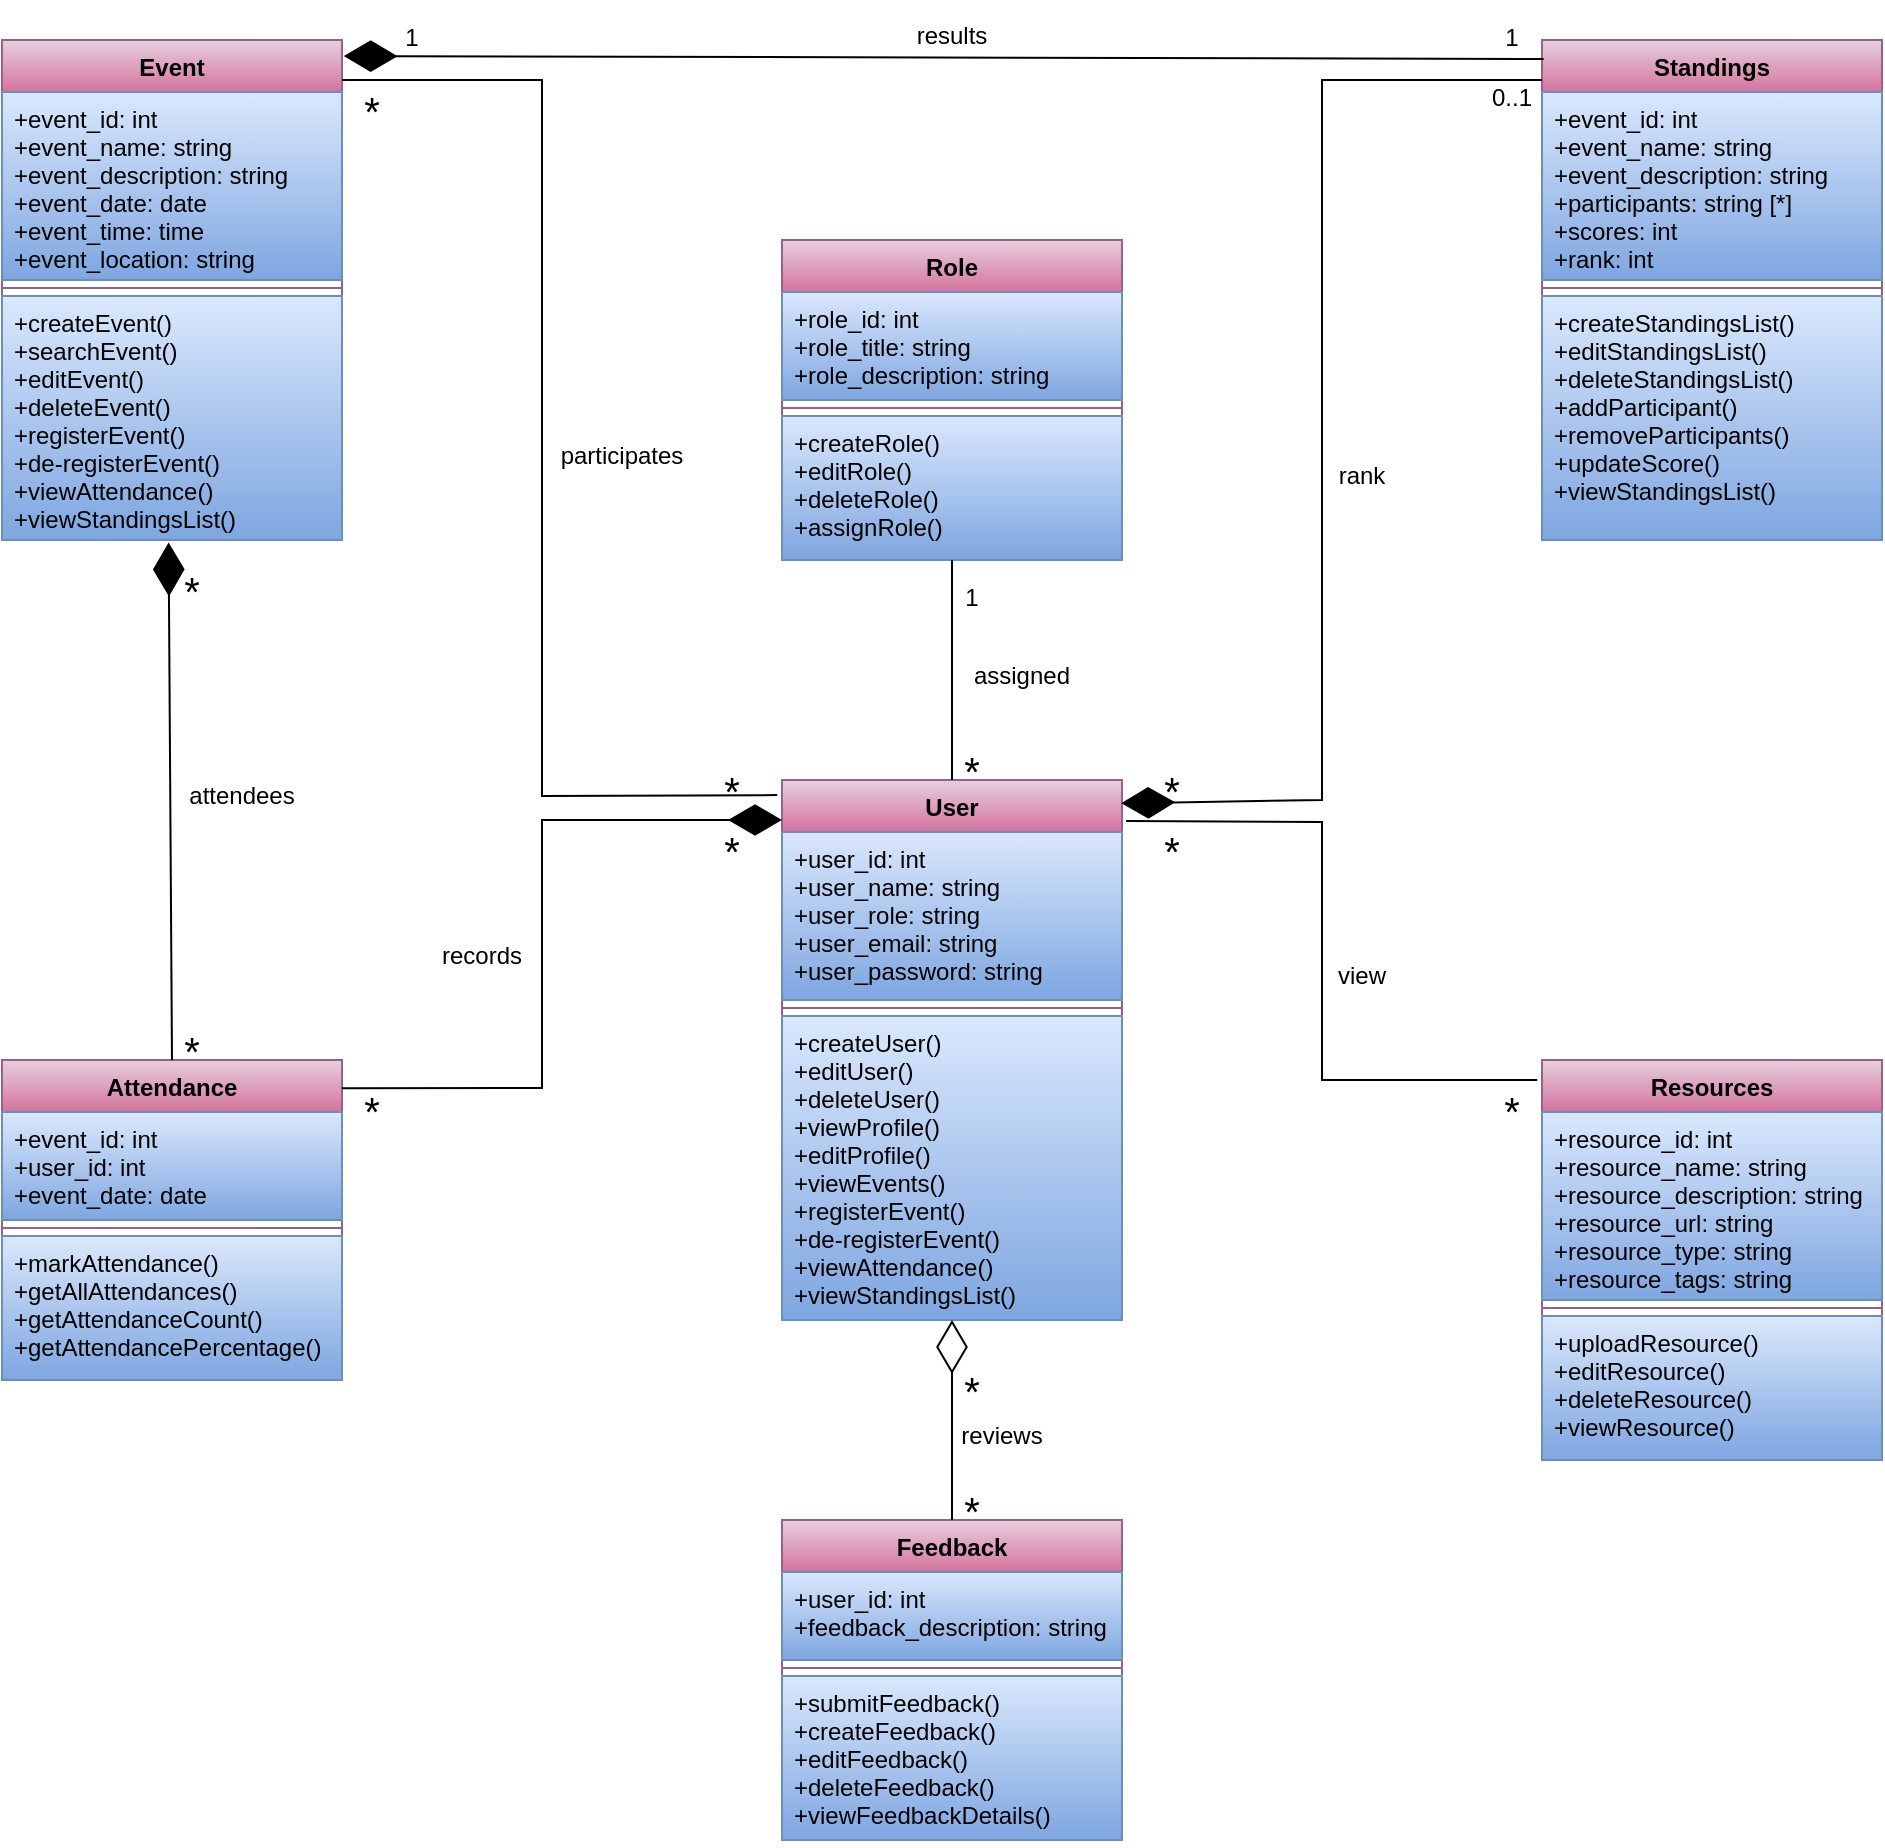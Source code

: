 <mxfile version="20.3.0" type="device"><diagram id="XL08xsfGC_VAIxM5vrXV" name="Page-1"><mxGraphModel dx="1888" dy="1741" grid="1" gridSize="10" guides="1" tooltips="1" connect="1" arrows="1" fold="1" page="1" pageScale="1" pageWidth="850" pageHeight="1100" math="0" shadow="0"><root><mxCell id="0"/><mxCell id="1" parent="0"/><mxCell id="sVsdmZSAXvLP-iZlqam1-5" value="User" style="swimlane;fontStyle=1;align=center;verticalAlign=top;childLayout=stackLayout;horizontal=1;startSize=26;horizontalStack=0;resizeParent=1;resizeParentMax=0;resizeLast=0;collapsible=1;marginBottom=0;fillColor=#e6d0de;strokeColor=#996185;gradientColor=#d5739d;" parent="1" vertex="1"><mxGeometry x="360" y="150" width="170" height="270" as="geometry"/></mxCell><mxCell id="sVsdmZSAXvLP-iZlqam1-6" value="+user_id: int&#10;+user_name: string&#10;+user_role: string&#10;+user_email: string&#10;+user_password: string" style="text;strokeColor=#6c8ebf;fillColor=#dae8fc;align=left;verticalAlign=top;spacingLeft=4;spacingRight=4;overflow=hidden;rotatable=0;points=[[0,0.5],[1,0.5]];portConstraint=eastwest;gradientColor=#7ea6e0;" parent="sVsdmZSAXvLP-iZlqam1-5" vertex="1"><mxGeometry y="26" width="170" height="84" as="geometry"/></mxCell><mxCell id="sVsdmZSAXvLP-iZlqam1-7" value="" style="line;strokeWidth=1;fillColor=none;align=left;verticalAlign=middle;spacingTop=-1;spacingLeft=3;spacingRight=3;rotatable=0;labelPosition=right;points=[];portConstraint=eastwest;strokeColor=inherit;" parent="sVsdmZSAXvLP-iZlqam1-5" vertex="1"><mxGeometry y="110" width="170" height="8" as="geometry"/></mxCell><mxCell id="sVsdmZSAXvLP-iZlqam1-8" value="+createUser()&#10;+editUser()&#10;+deleteUser()&#10;+viewProfile()&#10;+editProfile()&#10;+viewEvents()&#10;+registerEvent()&#10;+de-registerEvent()&#10;+viewAttendance()&#10;+viewStandingsList()" style="text;strokeColor=#6c8ebf;fillColor=#dae8fc;align=left;verticalAlign=top;spacingLeft=4;spacingRight=4;overflow=hidden;rotatable=0;points=[[0,0.5],[1,0.5]];portConstraint=eastwest;gradientColor=#7ea6e0;" parent="sVsdmZSAXvLP-iZlqam1-5" vertex="1"><mxGeometry y="118" width="170" height="152" as="geometry"/></mxCell><mxCell id="sVsdmZSAXvLP-iZlqam1-9" value="Event" style="swimlane;fontStyle=1;align=center;verticalAlign=top;childLayout=stackLayout;horizontal=1;startSize=26;horizontalStack=0;resizeParent=1;resizeParentMax=0;resizeLast=0;collapsible=1;marginBottom=0;fillColor=#e6d0de;strokeColor=#996185;gradientColor=#d5739d;" parent="1" vertex="1"><mxGeometry x="-30" y="-220" width="170" height="250" as="geometry"/></mxCell><mxCell id="sVsdmZSAXvLP-iZlqam1-10" value="+event_id: int&#10;+event_name: string&#10;+event_description: string&#10;+event_date: date&#10;+event_time: time&#10;+event_location: string" style="text;strokeColor=#6c8ebf;fillColor=#dae8fc;align=left;verticalAlign=top;spacingLeft=4;spacingRight=4;overflow=hidden;rotatable=0;points=[[0,0.5],[1,0.5]];portConstraint=eastwest;gradientColor=#7ea6e0;" parent="sVsdmZSAXvLP-iZlqam1-9" vertex="1"><mxGeometry y="26" width="170" height="94" as="geometry"/></mxCell><mxCell id="sVsdmZSAXvLP-iZlqam1-11" value="" style="line;strokeWidth=1;fillColor=none;align=left;verticalAlign=middle;spacingTop=-1;spacingLeft=3;spacingRight=3;rotatable=0;labelPosition=right;points=[];portConstraint=eastwest;strokeColor=inherit;" parent="sVsdmZSAXvLP-iZlqam1-9" vertex="1"><mxGeometry y="120" width="170" height="8" as="geometry"/></mxCell><mxCell id="sVsdmZSAXvLP-iZlqam1-12" value="+createEvent()&#10;+searchEvent()&#10;+editEvent()&#10;+deleteEvent()&#10;+registerEvent()&#10;+de-registerEvent()&#10;+viewAttendance()&#10;+viewStandingsList()" style="text;strokeColor=#6c8ebf;fillColor=#dae8fc;align=left;verticalAlign=top;spacingLeft=4;spacingRight=4;overflow=hidden;rotatable=0;points=[[0,0.5],[1,0.5]];portConstraint=eastwest;gradientColor=#7ea6e0;" parent="sVsdmZSAXvLP-iZlqam1-9" vertex="1"><mxGeometry y="128" width="170" height="122" as="geometry"/></mxCell><mxCell id="sVsdmZSAXvLP-iZlqam1-13" value="Attendance" style="swimlane;fontStyle=1;align=center;verticalAlign=top;childLayout=stackLayout;horizontal=1;startSize=26;horizontalStack=0;resizeParent=1;resizeParentMax=0;resizeLast=0;collapsible=1;marginBottom=0;fillColor=#e6d0de;strokeColor=#996185;gradientColor=#d5739d;" parent="1" vertex="1"><mxGeometry x="-30" y="290" width="170" height="160" as="geometry"/></mxCell><mxCell id="sVsdmZSAXvLP-iZlqam1-14" value="+event_id: int&#10;+user_id: int&#10;+event_date: date" style="text;strokeColor=#6c8ebf;fillColor=#dae8fc;align=left;verticalAlign=top;spacingLeft=4;spacingRight=4;overflow=hidden;rotatable=0;points=[[0,0.5],[1,0.5]];portConstraint=eastwest;gradientColor=#7ea6e0;" parent="sVsdmZSAXvLP-iZlqam1-13" vertex="1"><mxGeometry y="26" width="170" height="54" as="geometry"/></mxCell><mxCell id="sVsdmZSAXvLP-iZlqam1-15" value="" style="line;strokeWidth=1;fillColor=none;align=left;verticalAlign=middle;spacingTop=-1;spacingLeft=3;spacingRight=3;rotatable=0;labelPosition=right;points=[];portConstraint=eastwest;strokeColor=inherit;" parent="sVsdmZSAXvLP-iZlqam1-13" vertex="1"><mxGeometry y="80" width="170" height="8" as="geometry"/></mxCell><mxCell id="sVsdmZSAXvLP-iZlqam1-16" value="+markAttendance()&#10;+getAllAttendances()&#10;+getAttendanceCount()&#10;+getAttendancePercentage()" style="text;strokeColor=#6c8ebf;fillColor=#dae8fc;align=left;verticalAlign=top;spacingLeft=4;spacingRight=4;overflow=hidden;rotatable=0;points=[[0,0.5],[1,0.5]];portConstraint=eastwest;gradientColor=#7ea6e0;" parent="sVsdmZSAXvLP-iZlqam1-13" vertex="1"><mxGeometry y="88" width="170" height="72" as="geometry"/></mxCell><mxCell id="sVsdmZSAXvLP-iZlqam1-17" value="Resources" style="swimlane;fontStyle=1;align=center;verticalAlign=top;childLayout=stackLayout;horizontal=1;startSize=26;horizontalStack=0;resizeParent=1;resizeParentMax=0;resizeLast=0;collapsible=1;marginBottom=0;fillColor=#e6d0de;strokeColor=#996185;gradientColor=#d5739d;" parent="1" vertex="1"><mxGeometry x="740" y="290" width="170" height="200" as="geometry"/></mxCell><mxCell id="sVsdmZSAXvLP-iZlqam1-18" value="+resource_id: int&#10;+resource_name: string&#10;+resource_description: string&#10;+resource_url: string&#10;+resource_type: string&#10;+resource_tags: string" style="text;strokeColor=#6c8ebf;fillColor=#dae8fc;align=left;verticalAlign=top;spacingLeft=4;spacingRight=4;overflow=hidden;rotatable=0;points=[[0,0.5],[1,0.5]];portConstraint=eastwest;gradientColor=#7ea6e0;" parent="sVsdmZSAXvLP-iZlqam1-17" vertex="1"><mxGeometry y="26" width="170" height="94" as="geometry"/></mxCell><mxCell id="sVsdmZSAXvLP-iZlqam1-19" value="" style="line;strokeWidth=1;fillColor=none;align=left;verticalAlign=middle;spacingTop=-1;spacingLeft=3;spacingRight=3;rotatable=0;labelPosition=right;points=[];portConstraint=eastwest;strokeColor=inherit;" parent="sVsdmZSAXvLP-iZlqam1-17" vertex="1"><mxGeometry y="120" width="170" height="8" as="geometry"/></mxCell><mxCell id="sVsdmZSAXvLP-iZlqam1-20" value="+uploadResource()&#10;+editResource()&#10;+deleteResource()&#10;+viewResource()" style="text;strokeColor=#6c8ebf;fillColor=#dae8fc;align=left;verticalAlign=top;spacingLeft=4;spacingRight=4;overflow=hidden;rotatable=0;points=[[0,0.5],[1,0.5]];portConstraint=eastwest;gradientColor=#7ea6e0;" parent="sVsdmZSAXvLP-iZlqam1-17" vertex="1"><mxGeometry y="128" width="170" height="72" as="geometry"/></mxCell><mxCell id="sVsdmZSAXvLP-iZlqam1-21" value="Standings" style="swimlane;fontStyle=1;align=center;verticalAlign=top;childLayout=stackLayout;horizontal=1;startSize=26;horizontalStack=0;resizeParent=1;resizeParentMax=0;resizeLast=0;collapsible=1;marginBottom=0;fillColor=#e6d0de;strokeColor=#996185;gradientColor=#d5739d;" parent="1" vertex="1"><mxGeometry x="740" y="-220" width="170" height="250" as="geometry"/></mxCell><mxCell id="sVsdmZSAXvLP-iZlqam1-22" value="+event_id: int&#10;+event_name: string&#10;+event_description: string&#10;+participants: string [*] &#10;+scores: int&#10;+rank: int" style="text;strokeColor=#6c8ebf;fillColor=#dae8fc;align=left;verticalAlign=top;spacingLeft=4;spacingRight=4;overflow=hidden;rotatable=0;points=[[0,0.5],[1,0.5]];portConstraint=eastwest;gradientColor=#7ea6e0;" parent="sVsdmZSAXvLP-iZlqam1-21" vertex="1"><mxGeometry y="26" width="170" height="94" as="geometry"/></mxCell><mxCell id="sVsdmZSAXvLP-iZlqam1-23" value="" style="line;strokeWidth=1;fillColor=none;align=left;verticalAlign=middle;spacingTop=-1;spacingLeft=3;spacingRight=3;rotatable=0;labelPosition=right;points=[];portConstraint=eastwest;strokeColor=inherit;" parent="sVsdmZSAXvLP-iZlqam1-21" vertex="1"><mxGeometry y="120" width="170" height="8" as="geometry"/></mxCell><mxCell id="sVsdmZSAXvLP-iZlqam1-24" value="+createStandingsList()&#10;+editStandingsList()&#10;+deleteStandingsList()&#10;+addParticipant()&#10;+removeParticipants()&#10;+updateScore()&#10;+viewStandingsList()" style="text;strokeColor=#6c8ebf;fillColor=#dae8fc;align=left;verticalAlign=top;spacingLeft=4;spacingRight=4;overflow=hidden;rotatable=0;points=[[0,0.5],[1,0.5]];portConstraint=eastwest;gradientColor=#7ea6e0;" parent="sVsdmZSAXvLP-iZlqam1-21" vertex="1"><mxGeometry y="128" width="170" height="122" as="geometry"/></mxCell><mxCell id="sVsdmZSAXvLP-iZlqam1-25" value="Feedback" style="swimlane;fontStyle=1;align=center;verticalAlign=top;childLayout=stackLayout;horizontal=1;startSize=26;horizontalStack=0;resizeParent=1;resizeParentMax=0;resizeLast=0;collapsible=1;marginBottom=0;fillColor=#e6d0de;strokeColor=#996185;gradientColor=#d5739d;" parent="1" vertex="1"><mxGeometry x="360" y="520" width="170" height="160" as="geometry"/></mxCell><mxCell id="sVsdmZSAXvLP-iZlqam1-26" value="+user_id: int&#10;+feedback_description: string" style="text;strokeColor=#6c8ebf;fillColor=#dae8fc;align=left;verticalAlign=top;spacingLeft=4;spacingRight=4;overflow=hidden;rotatable=0;points=[[0,0.5],[1,0.5]];portConstraint=eastwest;gradientColor=#7ea6e0;" parent="sVsdmZSAXvLP-iZlqam1-25" vertex="1"><mxGeometry y="26" width="170" height="44" as="geometry"/></mxCell><mxCell id="sVsdmZSAXvLP-iZlqam1-27" value="" style="line;strokeWidth=1;fillColor=none;align=left;verticalAlign=middle;spacingTop=-1;spacingLeft=3;spacingRight=3;rotatable=0;labelPosition=right;points=[];portConstraint=eastwest;strokeColor=inherit;" parent="sVsdmZSAXvLP-iZlqam1-25" vertex="1"><mxGeometry y="70" width="170" height="8" as="geometry"/></mxCell><mxCell id="sVsdmZSAXvLP-iZlqam1-28" value="+submitFeedback()&#10;+createFeedback()&#10;+editFeedback()&#10;+deleteFeedback()&#10;+viewFeedbackDetails()" style="text;strokeColor=#6c8ebf;fillColor=#dae8fc;align=left;verticalAlign=top;spacingLeft=4;spacingRight=4;overflow=hidden;rotatable=0;points=[[0,0.5],[1,0.5]];portConstraint=eastwest;gradientColor=#7ea6e0;" parent="sVsdmZSAXvLP-iZlqam1-25" vertex="1"><mxGeometry y="78" width="170" height="82" as="geometry"/></mxCell><mxCell id="sVsdmZSAXvLP-iZlqam1-29" value="Role" style="swimlane;fontStyle=1;align=center;verticalAlign=top;childLayout=stackLayout;horizontal=1;startSize=26;horizontalStack=0;resizeParent=1;resizeParentMax=0;resizeLast=0;collapsible=1;marginBottom=0;fillColor=#e6d0de;strokeColor=#996185;gradientColor=#d5739d;" parent="1" vertex="1"><mxGeometry x="360" y="-120" width="170" height="160" as="geometry"/></mxCell><mxCell id="sVsdmZSAXvLP-iZlqam1-30" value="+role_id: int&#10;+role_title: string&#10;+role_description: string" style="text;strokeColor=#6c8ebf;fillColor=#dae8fc;align=left;verticalAlign=top;spacingLeft=4;spacingRight=4;overflow=hidden;rotatable=0;points=[[0,0.5],[1,0.5]];portConstraint=eastwest;gradientColor=#7ea6e0;" parent="sVsdmZSAXvLP-iZlqam1-29" vertex="1"><mxGeometry y="26" width="170" height="54" as="geometry"/></mxCell><mxCell id="sVsdmZSAXvLP-iZlqam1-31" value="" style="line;strokeWidth=1;fillColor=none;align=left;verticalAlign=middle;spacingTop=-1;spacingLeft=3;spacingRight=3;rotatable=0;labelPosition=right;points=[];portConstraint=eastwest;strokeColor=inherit;" parent="sVsdmZSAXvLP-iZlqam1-29" vertex="1"><mxGeometry y="80" width="170" height="8" as="geometry"/></mxCell><mxCell id="sVsdmZSAXvLP-iZlqam1-32" value="+createRole()&#10;+editRole()&#10;+deleteRole()&#10;+assignRole()" style="text;strokeColor=#6c8ebf;fillColor=#dae8fc;align=left;verticalAlign=top;spacingLeft=4;spacingRight=4;overflow=hidden;rotatable=0;points=[[0,0.5],[1,0.5]];portConstraint=eastwest;gradientColor=#7ea6e0;" parent="sVsdmZSAXvLP-iZlqam1-29" vertex="1"><mxGeometry y="88" width="170" height="72" as="geometry"/></mxCell><mxCell id="SaP076cdi0vkJOhUIabf-9" value="" style="endArrow=diamondThin;endFill=1;endSize=24;html=1;rounded=0;entryX=1.005;entryY=0.032;entryDx=0;entryDy=0;entryPerimeter=0;exitX=0.005;exitY=0.038;exitDx=0;exitDy=0;exitPerimeter=0;" parent="1" source="sVsdmZSAXvLP-iZlqam1-21" target="sVsdmZSAXvLP-iZlqam1-9" edge="1"><mxGeometry width="160" relative="1" as="geometry"><mxPoint x="270" y="-240" as="sourcePoint"/><mxPoint x="430" y="-240" as="targetPoint"/></mxGeometry></mxCell><mxCell id="SaP076cdi0vkJOhUIabf-10" value="" style="endArrow=diamondThin;endFill=1;endSize=24;html=1;rounded=0;exitX=0.5;exitY=0;exitDx=0;exitDy=0;entryX=0.49;entryY=1.01;entryDx=0;entryDy=0;entryPerimeter=0;" parent="1" source="sVsdmZSAXvLP-iZlqam1-13" target="sVsdmZSAXvLP-iZlqam1-12" edge="1"><mxGeometry width="160" relative="1" as="geometry"><mxPoint x="400" y="90" as="sourcePoint"/><mxPoint x="50" y="30" as="targetPoint"/></mxGeometry></mxCell><mxCell id="SaP076cdi0vkJOhUIabf-11" value="" style="endArrow=diamondThin;endFill=1;endSize=24;html=1;rounded=0;entryX=0.998;entryY=0.043;entryDx=0;entryDy=0;entryPerimeter=0;" parent="1" target="sVsdmZSAXvLP-iZlqam1-5" edge="1"><mxGeometry width="160" relative="1" as="geometry"><mxPoint x="740" y="-200" as="sourcePoint"/><mxPoint x="770" y="120" as="targetPoint"/><Array as="points"><mxPoint x="630" y="-200"/><mxPoint x="630" y="160"/></Array></mxGeometry></mxCell><mxCell id="SaP076cdi0vkJOhUIabf-15" value="" style="endArrow=diamondThin;endFill=0;endSize=24;html=1;rounded=0;exitX=0.5;exitY=0;exitDx=0;exitDy=0;" parent="1" source="sVsdmZSAXvLP-iZlqam1-25" target="sVsdmZSAXvLP-iZlqam1-8" edge="1"><mxGeometry width="160" relative="1" as="geometry"><mxPoint x="360" y="290" as="sourcePoint"/><mxPoint x="520" y="290" as="targetPoint"/></mxGeometry></mxCell><mxCell id="SaP076cdi0vkJOhUIabf-19" value="" style="endArrow=none;html=1;rounded=0;exitX=1.012;exitY=0.076;exitDx=0;exitDy=0;exitPerimeter=0;entryX=-0.014;entryY=0.05;entryDx=0;entryDy=0;entryPerimeter=0;" parent="1" source="sVsdmZSAXvLP-iZlqam1-5" target="sVsdmZSAXvLP-iZlqam1-17" edge="1"><mxGeometry width="50" height="50" relative="1" as="geometry"><mxPoint x="410" y="310" as="sourcePoint"/><mxPoint x="640" y="290" as="targetPoint"/><Array as="points"><mxPoint x="630" y="171"/><mxPoint x="630" y="300"/></Array></mxGeometry></mxCell><mxCell id="SaP076cdi0vkJOhUIabf-21" value="" style="endArrow=none;html=1;rounded=0;entryX=0.5;entryY=1;entryDx=0;entryDy=0;exitX=0.5;exitY=0;exitDx=0;exitDy=0;" parent="1" source="sVsdmZSAXvLP-iZlqam1-5" target="sVsdmZSAXvLP-iZlqam1-29" edge="1"><mxGeometry width="50" height="50" relative="1" as="geometry"><mxPoint x="410" y="110" as="sourcePoint"/><mxPoint x="460" y="60" as="targetPoint"/></mxGeometry></mxCell><mxCell id="SaP076cdi0vkJOhUIabf-22" value="" style="endArrow=none;html=1;rounded=0;exitX=1;exitY=0.08;exitDx=0;exitDy=0;exitPerimeter=0;entryX=-0.014;entryY=0.028;entryDx=0;entryDy=0;entryPerimeter=0;" parent="1" source="sVsdmZSAXvLP-iZlqam1-9" target="sVsdmZSAXvLP-iZlqam1-5" edge="1"><mxGeometry width="50" height="50" relative="1" as="geometry"><mxPoint x="410" y="110" as="sourcePoint"/><mxPoint x="350" y="140" as="targetPoint"/><Array as="points"><mxPoint x="240" y="-200"/><mxPoint x="240" y="158"/></Array></mxGeometry></mxCell><mxCell id="90qwJ54aqSCw-u_Mze5y-1" value="" style="endArrow=diamondThin;endFill=1;endSize=24;html=1;rounded=0;exitX=1;exitY=0.088;exitDx=0;exitDy=0;exitPerimeter=0;" parent="1" source="sVsdmZSAXvLP-iZlqam1-13" edge="1"><mxGeometry width="160" relative="1" as="geometry"><mxPoint x="370" y="80" as="sourcePoint"/><mxPoint x="360" y="170" as="targetPoint"/><Array as="points"><mxPoint x="240" y="304"/><mxPoint x="240" y="170"/></Array></mxGeometry></mxCell><mxCell id="90qwJ54aqSCw-u_Mze5y-2" value="&lt;font style=&quot;font-size: 20px;&quot;&gt;*&lt;/font&gt;" style="text;html=1;strokeColor=none;fillColor=none;align=center;verticalAlign=middle;whiteSpace=wrap;rounded=0;" parent="1" vertex="1"><mxGeometry x="425" y="130" width="60" height="30" as="geometry"/></mxCell><mxCell id="90qwJ54aqSCw-u_Mze5y-3" value="&lt;font style=&quot;font-size: 12px;&quot;&gt;assigned&lt;/font&gt;" style="text;html=1;strokeColor=none;fillColor=none;align=center;verticalAlign=middle;whiteSpace=wrap;rounded=0;fontSize=22;" parent="1" vertex="1"><mxGeometry x="450" y="80" width="60" height="30" as="geometry"/></mxCell><mxCell id="90qwJ54aqSCw-u_Mze5y-4" value="&lt;font style=&quot;font-size: 12px;&quot;&gt;reviews&lt;/font&gt;" style="text;html=1;strokeColor=none;fillColor=none;align=center;verticalAlign=middle;whiteSpace=wrap;rounded=0;fontSize=22;" parent="1" vertex="1"><mxGeometry x="440" y="460" width="60" height="30" as="geometry"/></mxCell><mxCell id="90qwJ54aqSCw-u_Mze5y-5" value="&lt;font style=&quot;font-size: 12px;&quot;&gt;view&lt;/font&gt;" style="text;html=1;strokeColor=none;fillColor=none;align=center;verticalAlign=middle;whiteSpace=wrap;rounded=0;fontSize=22;" parent="1" vertex="1"><mxGeometry x="620" y="230" width="60" height="30" as="geometry"/></mxCell><mxCell id="90qwJ54aqSCw-u_Mze5y-6" value="&lt;font style=&quot;font-size: 12px;&quot;&gt;participates&lt;/font&gt;" style="text;html=1;strokeColor=none;fillColor=none;align=center;verticalAlign=middle;whiteSpace=wrap;rounded=0;fontSize=22;" parent="1" vertex="1"><mxGeometry x="250" y="-30" width="60" height="30" as="geometry"/></mxCell><mxCell id="90qwJ54aqSCw-u_Mze5y-7" value="&lt;font style=&quot;font-size: 12px;&quot;&gt;results&lt;/font&gt;" style="text;html=1;strokeColor=none;fillColor=none;align=center;verticalAlign=middle;whiteSpace=wrap;rounded=0;fontSize=22;" parent="1" vertex="1"><mxGeometry x="415" y="-240" width="60" height="30" as="geometry"/></mxCell><mxCell id="90qwJ54aqSCw-u_Mze5y-8" value="&lt;font style=&quot;font-size: 12px;&quot;&gt;attendees&lt;/font&gt;" style="text;html=1;strokeColor=none;fillColor=none;align=center;verticalAlign=middle;whiteSpace=wrap;rounded=0;fontSize=22;" parent="1" vertex="1"><mxGeometry x="50" y="140" width="80" height="30" as="geometry"/></mxCell><mxCell id="90qwJ54aqSCw-u_Mze5y-9" value="&lt;font style=&quot;font-size: 12px;&quot;&gt;records&lt;/font&gt;" style="text;html=1;strokeColor=none;fillColor=none;align=center;verticalAlign=middle;whiteSpace=wrap;rounded=0;fontSize=22;" parent="1" vertex="1"><mxGeometry x="180" y="220" width="60" height="30" as="geometry"/></mxCell><mxCell id="90qwJ54aqSCw-u_Mze5y-10" value="&lt;font style=&quot;font-size: 12px;&quot;&gt;rank&lt;/font&gt;" style="text;html=1;strokeColor=none;fillColor=none;align=center;verticalAlign=middle;whiteSpace=wrap;rounded=0;fontSize=22;" parent="1" vertex="1"><mxGeometry x="620" y="-20" width="60" height="30" as="geometry"/></mxCell><mxCell id="90qwJ54aqSCw-u_Mze5y-11" value="&lt;font style=&quot;font-size: 20px;&quot;&gt;*&lt;/font&gt;" style="text;html=1;strokeColor=none;fillColor=none;align=center;verticalAlign=middle;whiteSpace=wrap;rounded=0;" parent="1" vertex="1"><mxGeometry x="50" y="270" width="30" height="30" as="geometry"/></mxCell><mxCell id="90qwJ54aqSCw-u_Mze5y-15" value="&lt;font style=&quot;font-size: 20px;&quot;&gt;*&lt;/font&gt;" style="text;html=1;strokeColor=none;fillColor=none;align=center;verticalAlign=middle;whiteSpace=wrap;rounded=0;" parent="1" vertex="1"><mxGeometry x="710" y="300" width="30" height="30" as="geometry"/></mxCell><mxCell id="90qwJ54aqSCw-u_Mze5y-17" value="&lt;font style=&quot;font-size: 20px;&quot;&gt;*&lt;/font&gt;" style="text;html=1;strokeColor=none;fillColor=none;align=center;verticalAlign=middle;whiteSpace=wrap;rounded=0;" parent="1" vertex="1"><mxGeometry x="540" y="170" width="30" height="30" as="geometry"/></mxCell><mxCell id="90qwJ54aqSCw-u_Mze5y-18" value="&lt;font style=&quot;font-size: 20px;&quot;&gt;*&lt;/font&gt;" style="text;html=1;strokeColor=none;fillColor=none;align=center;verticalAlign=middle;whiteSpace=wrap;rounded=0;" parent="1" vertex="1"><mxGeometry x="140" y="300" width="30" height="30" as="geometry"/></mxCell><mxCell id="90qwJ54aqSCw-u_Mze5y-19" value="&lt;font style=&quot;font-size: 20px;&quot;&gt;*&lt;/font&gt;" style="text;html=1;strokeColor=none;fillColor=none;align=center;verticalAlign=middle;whiteSpace=wrap;rounded=0;" parent="1" vertex="1"><mxGeometry x="320" y="170" width="30" height="30" as="geometry"/></mxCell><mxCell id="90qwJ54aqSCw-u_Mze5y-20" value="&lt;font style=&quot;font-size: 20px;&quot;&gt;*&lt;/font&gt;" style="text;html=1;strokeColor=none;fillColor=none;align=center;verticalAlign=middle;whiteSpace=wrap;rounded=0;" parent="1" vertex="1"><mxGeometry x="140" y="-200" width="30" height="30" as="geometry"/></mxCell><mxCell id="90qwJ54aqSCw-u_Mze5y-21" value="&lt;font style=&quot;font-size: 20px;&quot;&gt;*&lt;/font&gt;" style="text;html=1;strokeColor=none;fillColor=none;align=center;verticalAlign=middle;whiteSpace=wrap;rounded=0;" parent="1" vertex="1"><mxGeometry x="320" y="140" width="30" height="30" as="geometry"/></mxCell><mxCell id="90qwJ54aqSCw-u_Mze5y-22" value="&lt;font style=&quot;font-size: 20px;&quot;&gt;*&lt;/font&gt;" style="text;html=1;strokeColor=none;fillColor=none;align=center;verticalAlign=middle;whiteSpace=wrap;rounded=0;" parent="1" vertex="1"><mxGeometry x="50" y="40" width="30" height="30" as="geometry"/></mxCell><mxCell id="90qwJ54aqSCw-u_Mze5y-24" value="&lt;font style=&quot;font-size: 12px;&quot;&gt;1&lt;/font&gt;" style="text;html=1;strokeColor=none;fillColor=none;align=center;verticalAlign=middle;whiteSpace=wrap;rounded=0;fontSize=20;" parent="1" vertex="1"><mxGeometry x="440" y="40" width="30" height="30" as="geometry"/></mxCell><mxCell id="90qwJ54aqSCw-u_Mze5y-25" value="&lt;font style=&quot;font-size: 20px;&quot;&gt;*&lt;/font&gt;" style="text;html=1;strokeColor=none;fillColor=none;align=center;verticalAlign=middle;whiteSpace=wrap;rounded=0;" parent="1" vertex="1"><mxGeometry x="440" y="500" width="30" height="30" as="geometry"/></mxCell><mxCell id="90qwJ54aqSCw-u_Mze5y-28" value="&lt;font style=&quot;font-size: 20px;&quot;&gt;*&lt;/font&gt;" style="text;html=1;strokeColor=none;fillColor=none;align=center;verticalAlign=middle;whiteSpace=wrap;rounded=0;" parent="1" vertex="1"><mxGeometry x="440" y="440" width="30" height="30" as="geometry"/></mxCell><mxCell id="90qwJ54aqSCw-u_Mze5y-29" value="&lt;font style=&quot;font-size: 12px;&quot;&gt;1&lt;/font&gt;" style="text;html=1;strokeColor=none;fillColor=none;align=center;verticalAlign=middle;whiteSpace=wrap;rounded=0;fontSize=20;" parent="1" vertex="1"><mxGeometry x="160" y="-240" width="30" height="30" as="geometry"/></mxCell><mxCell id="90qwJ54aqSCw-u_Mze5y-30" value="&lt;font style=&quot;font-size: 12px;&quot;&gt;1&lt;/font&gt;" style="text;html=1;strokeColor=none;fillColor=none;align=center;verticalAlign=middle;whiteSpace=wrap;rounded=0;fontSize=20;" parent="1" vertex="1"><mxGeometry x="710" y="-240" width="30" height="30" as="geometry"/></mxCell><mxCell id="90qwJ54aqSCw-u_Mze5y-32" value="&lt;font style=&quot;font-size: 20px;&quot;&gt;*&lt;/font&gt;" style="text;html=1;strokeColor=none;fillColor=none;align=center;verticalAlign=middle;whiteSpace=wrap;rounded=0;" parent="1" vertex="1"><mxGeometry x="540" y="140" width="30" height="30" as="geometry"/></mxCell><mxCell id="90qwJ54aqSCw-u_Mze5y-33" value="&lt;font style=&quot;font-size: 12px;&quot;&gt;0..1&lt;/font&gt;" style="text;html=1;strokeColor=none;fillColor=none;align=center;verticalAlign=middle;whiteSpace=wrap;rounded=0;fontSize=20;" parent="1" vertex="1"><mxGeometry x="710" y="-210" width="30" height="30" as="geometry"/></mxCell></root></mxGraphModel></diagram></mxfile>